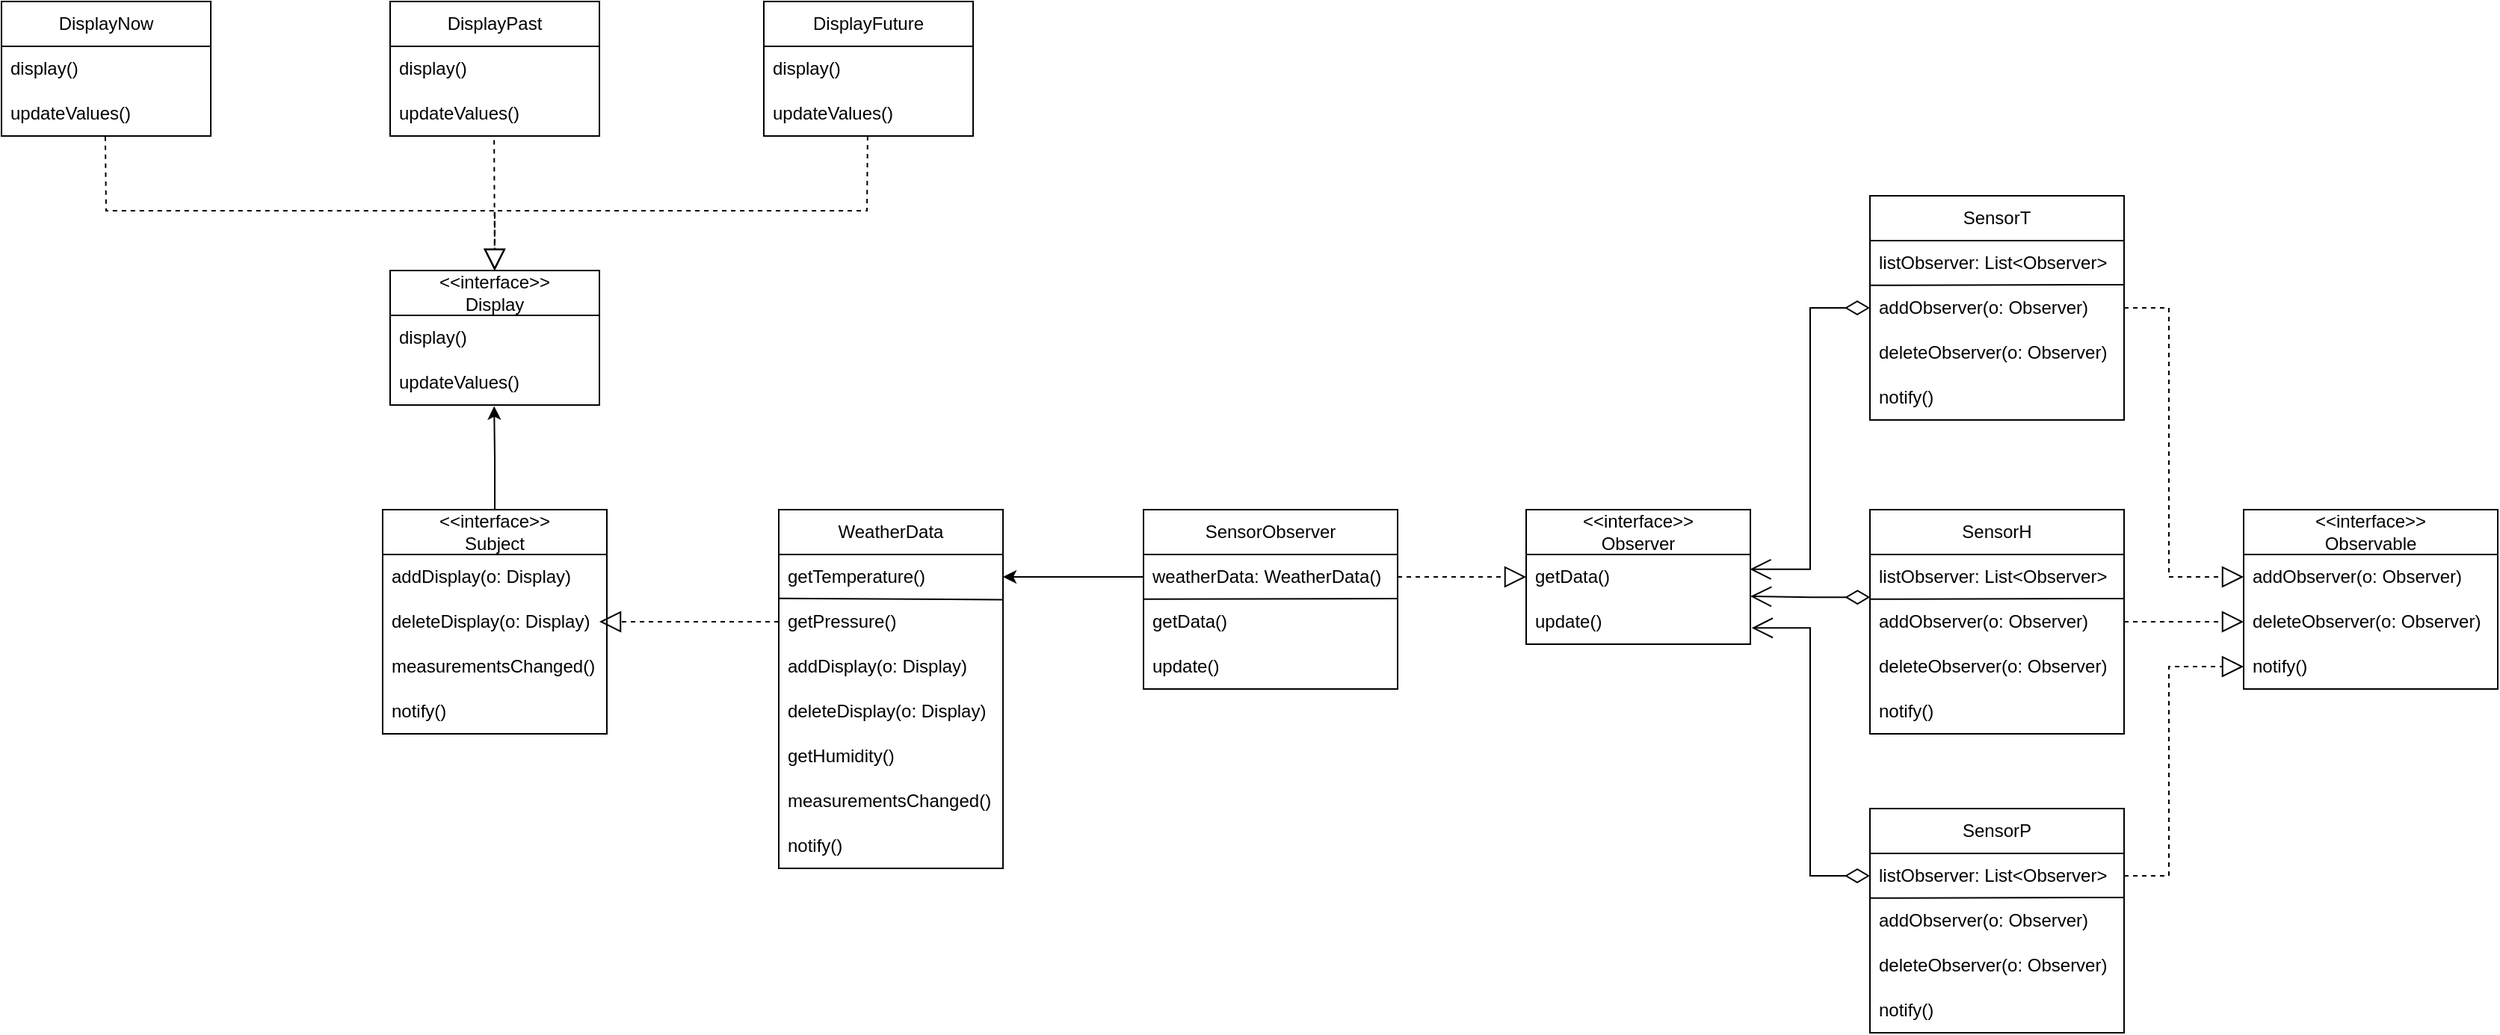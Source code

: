 <mxfile version="22.1.18" type="device">
  <diagram name="Страница — 1" id="X-mnkvhI3PEhivT1rgdz">
    <mxGraphModel dx="3287" dy="1111" grid="1" gridSize="10" guides="1" tooltips="1" connect="1" arrows="1" fold="1" page="1" pageScale="1" pageWidth="827" pageHeight="1169" math="0" shadow="0">
      <root>
        <mxCell id="0" />
        <mxCell id="1" parent="0" />
        <mxCell id="gRf1PPtXSJXSghkW0biE-1" value="&amp;lt;&amp;lt;interface&amp;gt;&amp;gt;&lt;br&gt;Display" style="swimlane;fontStyle=0;childLayout=stackLayout;horizontal=1;startSize=30;horizontalStack=0;resizeParent=1;resizeParentMax=0;resizeLast=0;collapsible=1;marginBottom=0;whiteSpace=wrap;html=1;" vertex="1" parent="1">
          <mxGeometry x="-260" y="220" width="140" height="90" as="geometry" />
        </mxCell>
        <mxCell id="gRf1PPtXSJXSghkW0biE-2" value="display()" style="text;strokeColor=none;fillColor=none;align=left;verticalAlign=middle;spacingLeft=4;spacingRight=4;overflow=hidden;points=[[0,0.5],[1,0.5]];portConstraint=eastwest;rotatable=0;whiteSpace=wrap;html=1;" vertex="1" parent="gRf1PPtXSJXSghkW0biE-1">
          <mxGeometry y="30" width="140" height="30" as="geometry" />
        </mxCell>
        <mxCell id="gRf1PPtXSJXSghkW0biE-3" value="updateValues()" style="text;strokeColor=none;fillColor=none;align=left;verticalAlign=middle;spacingLeft=4;spacingRight=4;overflow=hidden;points=[[0,0.5],[1,0.5]];portConstraint=eastwest;rotatable=0;whiteSpace=wrap;html=1;" vertex="1" parent="gRf1PPtXSJXSghkW0biE-1">
          <mxGeometry y="60" width="140" height="30" as="geometry" />
        </mxCell>
        <mxCell id="gRf1PPtXSJXSghkW0biE-5" value="DisplayNow" style="swimlane;fontStyle=0;childLayout=stackLayout;horizontal=1;startSize=30;horizontalStack=0;resizeParent=1;resizeParentMax=0;resizeLast=0;collapsible=1;marginBottom=0;whiteSpace=wrap;html=1;" vertex="1" parent="1">
          <mxGeometry x="-520" y="40" width="140" height="90" as="geometry" />
        </mxCell>
        <mxCell id="gRf1PPtXSJXSghkW0biE-6" value="display()" style="text;strokeColor=none;fillColor=none;align=left;verticalAlign=middle;spacingLeft=4;spacingRight=4;overflow=hidden;points=[[0,0.5],[1,0.5]];portConstraint=eastwest;rotatable=0;whiteSpace=wrap;html=1;" vertex="1" parent="gRf1PPtXSJXSghkW0biE-5">
          <mxGeometry y="30" width="140" height="30" as="geometry" />
        </mxCell>
        <mxCell id="gRf1PPtXSJXSghkW0biE-7" value="updateValues()" style="text;strokeColor=none;fillColor=none;align=left;verticalAlign=middle;spacingLeft=4;spacingRight=4;overflow=hidden;points=[[0,0.5],[1,0.5]];portConstraint=eastwest;rotatable=0;whiteSpace=wrap;html=1;" vertex="1" parent="gRf1PPtXSJXSghkW0biE-5">
          <mxGeometry y="60" width="140" height="30" as="geometry" />
        </mxCell>
        <mxCell id="gRf1PPtXSJXSghkW0biE-9" value="DisplayPast" style="swimlane;fontStyle=0;childLayout=stackLayout;horizontal=1;startSize=30;horizontalStack=0;resizeParent=1;resizeParentMax=0;resizeLast=0;collapsible=1;marginBottom=0;whiteSpace=wrap;html=1;" vertex="1" parent="1">
          <mxGeometry x="-260" y="40" width="140" height="90" as="geometry" />
        </mxCell>
        <mxCell id="gRf1PPtXSJXSghkW0biE-10" value="display()" style="text;strokeColor=none;fillColor=none;align=left;verticalAlign=middle;spacingLeft=4;spacingRight=4;overflow=hidden;points=[[0,0.5],[1,0.5]];portConstraint=eastwest;rotatable=0;whiteSpace=wrap;html=1;" vertex="1" parent="gRf1PPtXSJXSghkW0biE-9">
          <mxGeometry y="30" width="140" height="30" as="geometry" />
        </mxCell>
        <mxCell id="gRf1PPtXSJXSghkW0biE-11" value="updateValues()" style="text;strokeColor=none;fillColor=none;align=left;verticalAlign=middle;spacingLeft=4;spacingRight=4;overflow=hidden;points=[[0,0.5],[1,0.5]];portConstraint=eastwest;rotatable=0;whiteSpace=wrap;html=1;" vertex="1" parent="gRf1PPtXSJXSghkW0biE-9">
          <mxGeometry y="60" width="140" height="30" as="geometry" />
        </mxCell>
        <mxCell id="gRf1PPtXSJXSghkW0biE-12" value="DisplayFuture" style="swimlane;fontStyle=0;childLayout=stackLayout;horizontal=1;startSize=30;horizontalStack=0;resizeParent=1;resizeParentMax=0;resizeLast=0;collapsible=1;marginBottom=0;whiteSpace=wrap;html=1;" vertex="1" parent="1">
          <mxGeometry x="-10" y="40" width="140" height="90" as="geometry" />
        </mxCell>
        <mxCell id="gRf1PPtXSJXSghkW0biE-13" value="display()" style="text;strokeColor=none;fillColor=none;align=left;verticalAlign=middle;spacingLeft=4;spacingRight=4;overflow=hidden;points=[[0,0.5],[1,0.5]];portConstraint=eastwest;rotatable=0;whiteSpace=wrap;html=1;" vertex="1" parent="gRf1PPtXSJXSghkW0biE-12">
          <mxGeometry y="30" width="140" height="30" as="geometry" />
        </mxCell>
        <mxCell id="gRf1PPtXSJXSghkW0biE-14" value="updateValues()" style="text;strokeColor=none;fillColor=none;align=left;verticalAlign=middle;spacingLeft=4;spacingRight=4;overflow=hidden;points=[[0,0.5],[1,0.5]];portConstraint=eastwest;rotatable=0;whiteSpace=wrap;html=1;" vertex="1" parent="gRf1PPtXSJXSghkW0biE-12">
          <mxGeometry y="60" width="140" height="30" as="geometry" />
        </mxCell>
        <mxCell id="gRf1PPtXSJXSghkW0biE-15" value="WeatherData" style="swimlane;fontStyle=0;childLayout=stackLayout;horizontal=1;startSize=30;horizontalStack=0;resizeParent=1;resizeParentMax=0;resizeLast=0;collapsible=1;marginBottom=0;whiteSpace=wrap;html=1;" vertex="1" parent="1">
          <mxGeometry y="380" width="150" height="240" as="geometry" />
        </mxCell>
        <mxCell id="gRf1PPtXSJXSghkW0biE-16" value="getTemperature()" style="text;strokeColor=none;fillColor=none;align=left;verticalAlign=middle;spacingLeft=4;spacingRight=4;overflow=hidden;points=[[0,0.5],[1,0.5]];portConstraint=eastwest;rotatable=0;whiteSpace=wrap;html=1;" vertex="1" parent="gRf1PPtXSJXSghkW0biE-15">
          <mxGeometry y="30" width="150" height="30" as="geometry" />
        </mxCell>
        <mxCell id="gRf1PPtXSJXSghkW0biE-17" value="getPressure()" style="text;strokeColor=none;fillColor=none;align=left;verticalAlign=middle;spacingLeft=4;spacingRight=4;overflow=hidden;points=[[0,0.5],[1,0.5]];portConstraint=eastwest;rotatable=0;whiteSpace=wrap;html=1;" vertex="1" parent="gRf1PPtXSJXSghkW0biE-15">
          <mxGeometry y="60" width="150" height="30" as="geometry" />
        </mxCell>
        <mxCell id="gRf1PPtXSJXSghkW0biE-18" value="addDisplay(o: Display)" style="text;strokeColor=none;fillColor=none;align=left;verticalAlign=middle;spacingLeft=4;spacingRight=4;overflow=hidden;points=[[0,0.5],[1,0.5]];portConstraint=eastwest;rotatable=0;whiteSpace=wrap;html=1;" vertex="1" parent="gRf1PPtXSJXSghkW0biE-15">
          <mxGeometry y="90" width="150" height="30" as="geometry" />
        </mxCell>
        <mxCell id="gRf1PPtXSJXSghkW0biE-20" value="deleteDisplay(o: Display)" style="text;strokeColor=none;fillColor=none;align=left;verticalAlign=middle;spacingLeft=4;spacingRight=4;overflow=hidden;points=[[0,0.5],[1,0.5]];portConstraint=eastwest;rotatable=0;whiteSpace=wrap;html=1;" vertex="1" parent="gRf1PPtXSJXSghkW0biE-15">
          <mxGeometry y="120" width="150" height="30" as="geometry" />
        </mxCell>
        <mxCell id="gRf1PPtXSJXSghkW0biE-21" value="getHumidity()" style="text;strokeColor=none;fillColor=none;align=left;verticalAlign=middle;spacingLeft=4;spacingRight=4;overflow=hidden;points=[[0,0.5],[1,0.5]];portConstraint=eastwest;rotatable=0;whiteSpace=wrap;html=1;" vertex="1" parent="gRf1PPtXSJXSghkW0biE-15">
          <mxGeometry y="150" width="150" height="30" as="geometry" />
        </mxCell>
        <mxCell id="gRf1PPtXSJXSghkW0biE-22" value="measurementsChanged()" style="text;strokeColor=none;fillColor=none;align=left;verticalAlign=middle;spacingLeft=4;spacingRight=4;overflow=hidden;points=[[0,0.5],[1,0.5]];portConstraint=eastwest;rotatable=0;whiteSpace=wrap;html=1;" vertex="1" parent="gRf1PPtXSJXSghkW0biE-15">
          <mxGeometry y="180" width="150" height="30" as="geometry" />
        </mxCell>
        <mxCell id="gRf1PPtXSJXSghkW0biE-19" value="notify()" style="text;strokeColor=none;fillColor=none;align=left;verticalAlign=middle;spacingLeft=4;spacingRight=4;overflow=hidden;points=[[0,0.5],[1,0.5]];portConstraint=eastwest;rotatable=0;whiteSpace=wrap;html=1;" vertex="1" parent="gRf1PPtXSJXSghkW0biE-15">
          <mxGeometry y="210" width="150" height="30" as="geometry" />
        </mxCell>
        <mxCell id="gRf1PPtXSJXSghkW0biE-34" value="" style="endArrow=none;html=1;rounded=0;entryX=0.997;entryY=1.007;entryDx=0;entryDy=0;entryPerimeter=0;exitX=0.003;exitY=-0.019;exitDx=0;exitDy=0;exitPerimeter=0;" edge="1" parent="gRf1PPtXSJXSghkW0biE-15" source="gRf1PPtXSJXSghkW0biE-17" target="gRf1PPtXSJXSghkW0biE-16">
          <mxGeometry width="50" height="50" relative="1" as="geometry">
            <mxPoint x="50" y="90" as="sourcePoint" />
            <mxPoint x="100" y="40" as="targetPoint" />
            <Array as="points" />
          </mxGeometry>
        </mxCell>
        <mxCell id="gRf1PPtXSJXSghkW0biE-23" value="&amp;lt;&amp;lt;interface&amp;gt;&amp;gt;&lt;br&gt;Subject" style="swimlane;fontStyle=0;childLayout=stackLayout;horizontal=1;startSize=30;horizontalStack=0;resizeParent=1;resizeParentMax=0;resizeLast=0;collapsible=1;marginBottom=0;whiteSpace=wrap;html=1;" vertex="1" parent="1">
          <mxGeometry x="-265" y="380" width="150" height="150" as="geometry" />
        </mxCell>
        <mxCell id="gRf1PPtXSJXSghkW0biE-24" value="addDisplay(o: Display)" style="text;strokeColor=none;fillColor=none;align=left;verticalAlign=middle;spacingLeft=4;spacingRight=4;overflow=hidden;points=[[0,0.5],[1,0.5]];portConstraint=eastwest;rotatable=0;whiteSpace=wrap;html=1;" vertex="1" parent="gRf1PPtXSJXSghkW0biE-23">
          <mxGeometry y="30" width="150" height="30" as="geometry" />
        </mxCell>
        <mxCell id="gRf1PPtXSJXSghkW0biE-25" value="deleteDisplay(o: Display)" style="text;strokeColor=none;fillColor=none;align=left;verticalAlign=middle;spacingLeft=4;spacingRight=4;overflow=hidden;points=[[0,0.5],[1,0.5]];portConstraint=eastwest;rotatable=0;whiteSpace=wrap;html=1;" vertex="1" parent="gRf1PPtXSJXSghkW0biE-23">
          <mxGeometry y="60" width="150" height="30" as="geometry" />
        </mxCell>
        <mxCell id="gRf1PPtXSJXSghkW0biE-26" value="measurementsChanged()" style="text;strokeColor=none;fillColor=none;align=left;verticalAlign=middle;spacingLeft=4;spacingRight=4;overflow=hidden;points=[[0,0.5],[1,0.5]];portConstraint=eastwest;rotatable=0;whiteSpace=wrap;html=1;" vertex="1" parent="gRf1PPtXSJXSghkW0biE-23">
          <mxGeometry y="90" width="150" height="30" as="geometry" />
        </mxCell>
        <mxCell id="gRf1PPtXSJXSghkW0biE-27" value="notify()" style="text;strokeColor=none;fillColor=none;align=left;verticalAlign=middle;spacingLeft=4;spacingRight=4;overflow=hidden;points=[[0,0.5],[1,0.5]];portConstraint=eastwest;rotatable=0;whiteSpace=wrap;html=1;" vertex="1" parent="gRf1PPtXSJXSghkW0biE-23">
          <mxGeometry y="120" width="150" height="30" as="geometry" />
        </mxCell>
        <mxCell id="gRf1PPtXSJXSghkW0biE-28" value="SensorObserver" style="swimlane;fontStyle=0;childLayout=stackLayout;horizontal=1;startSize=30;horizontalStack=0;resizeParent=1;resizeParentMax=0;resizeLast=0;collapsible=1;marginBottom=0;whiteSpace=wrap;html=1;" vertex="1" parent="1">
          <mxGeometry x="244" y="380" width="170" height="120" as="geometry" />
        </mxCell>
        <mxCell id="gRf1PPtXSJXSghkW0biE-29" value="weatherData: WeatherData()" style="text;strokeColor=none;fillColor=none;align=left;verticalAlign=middle;spacingLeft=4;spacingRight=4;overflow=hidden;points=[[0,0.5],[1,0.5]];portConstraint=eastwest;rotatable=0;whiteSpace=wrap;html=1;" vertex="1" parent="gRf1PPtXSJXSghkW0biE-28">
          <mxGeometry y="30" width="170" height="30" as="geometry" />
        </mxCell>
        <mxCell id="gRf1PPtXSJXSghkW0biE-30" value="getData()" style="text;strokeColor=none;fillColor=none;align=left;verticalAlign=middle;spacingLeft=4;spacingRight=4;overflow=hidden;points=[[0,0.5],[1,0.5]];portConstraint=eastwest;rotatable=0;whiteSpace=wrap;html=1;" vertex="1" parent="gRf1PPtXSJXSghkW0biE-28">
          <mxGeometry y="60" width="170" height="30" as="geometry" />
        </mxCell>
        <mxCell id="gRf1PPtXSJXSghkW0biE-31" value="update()" style="text;strokeColor=none;fillColor=none;align=left;verticalAlign=middle;spacingLeft=4;spacingRight=4;overflow=hidden;points=[[0,0.5],[1,0.5]];portConstraint=eastwest;rotatable=0;whiteSpace=wrap;html=1;" vertex="1" parent="gRf1PPtXSJXSghkW0biE-28">
          <mxGeometry y="90" width="170" height="30" as="geometry" />
        </mxCell>
        <mxCell id="gRf1PPtXSJXSghkW0biE-33" value="" style="endArrow=none;html=1;rounded=0;entryX=0.999;entryY=-0.017;entryDx=0;entryDy=0;entryPerimeter=0;exitX=0.001;exitY=0.996;exitDx=0;exitDy=0;exitPerimeter=0;" edge="1" parent="gRf1PPtXSJXSghkW0biE-28" source="gRf1PPtXSJXSghkW0biE-29" target="gRf1PPtXSJXSghkW0biE-30">
          <mxGeometry width="50" height="50" relative="1" as="geometry">
            <mxPoint x="20" y="180" as="sourcePoint" />
            <mxPoint x="70" y="130" as="targetPoint" />
          </mxGeometry>
        </mxCell>
        <mxCell id="gRf1PPtXSJXSghkW0biE-35" value="&amp;lt;&amp;lt;interface&amp;gt;&amp;gt;&lt;br&gt;Observer" style="swimlane;fontStyle=0;childLayout=stackLayout;horizontal=1;startSize=30;horizontalStack=0;resizeParent=1;resizeParentMax=0;resizeLast=0;collapsible=1;marginBottom=0;whiteSpace=wrap;html=1;" vertex="1" parent="1">
          <mxGeometry x="500" y="380" width="150" height="90" as="geometry" />
        </mxCell>
        <mxCell id="gRf1PPtXSJXSghkW0biE-36" value="getData()" style="text;strokeColor=none;fillColor=none;align=left;verticalAlign=middle;spacingLeft=4;spacingRight=4;overflow=hidden;points=[[0,0.5],[1,0.5]];portConstraint=eastwest;rotatable=0;whiteSpace=wrap;html=1;" vertex="1" parent="gRf1PPtXSJXSghkW0biE-35">
          <mxGeometry y="30" width="150" height="30" as="geometry" />
        </mxCell>
        <mxCell id="gRf1PPtXSJXSghkW0biE-37" value="update()" style="text;strokeColor=none;fillColor=none;align=left;verticalAlign=middle;spacingLeft=4;spacingRight=4;overflow=hidden;points=[[0,0.5],[1,0.5]];portConstraint=eastwest;rotatable=0;whiteSpace=wrap;html=1;" vertex="1" parent="gRf1PPtXSJXSghkW0biE-35">
          <mxGeometry y="60" width="150" height="30" as="geometry" />
        </mxCell>
        <mxCell id="gRf1PPtXSJXSghkW0biE-40" value="SensorP" style="swimlane;fontStyle=0;childLayout=stackLayout;horizontal=1;startSize=30;horizontalStack=0;resizeParent=1;resizeParentMax=0;resizeLast=0;collapsible=1;marginBottom=0;whiteSpace=wrap;html=1;" vertex="1" parent="1">
          <mxGeometry x="730" y="580" width="170" height="150" as="geometry" />
        </mxCell>
        <mxCell id="gRf1PPtXSJXSghkW0biE-41" value="listObserver: List&amp;lt;Observer&amp;gt;" style="text;strokeColor=none;fillColor=none;align=left;verticalAlign=middle;spacingLeft=4;spacingRight=4;overflow=hidden;points=[[0,0.5],[1,0.5]];portConstraint=eastwest;rotatable=0;whiteSpace=wrap;html=1;" vertex="1" parent="gRf1PPtXSJXSghkW0biE-40">
          <mxGeometry y="30" width="170" height="30" as="geometry" />
        </mxCell>
        <mxCell id="gRf1PPtXSJXSghkW0biE-42" value="addObserver(o: Observer)" style="text;strokeColor=none;fillColor=none;align=left;verticalAlign=middle;spacingLeft=4;spacingRight=4;overflow=hidden;points=[[0,0.5],[1,0.5]];portConstraint=eastwest;rotatable=0;whiteSpace=wrap;html=1;" vertex="1" parent="gRf1PPtXSJXSghkW0biE-40">
          <mxGeometry y="60" width="170" height="30" as="geometry" />
        </mxCell>
        <mxCell id="gRf1PPtXSJXSghkW0biE-43" value="deleteObserver(o: Observer)" style="text;strokeColor=none;fillColor=none;align=left;verticalAlign=middle;spacingLeft=4;spacingRight=4;overflow=hidden;points=[[0,0.5],[1,0.5]];portConstraint=eastwest;rotatable=0;whiteSpace=wrap;html=1;" vertex="1" parent="gRf1PPtXSJXSghkW0biE-40">
          <mxGeometry y="90" width="170" height="30" as="geometry" />
        </mxCell>
        <mxCell id="gRf1PPtXSJXSghkW0biE-44" value="" style="endArrow=none;html=1;rounded=0;entryX=0.999;entryY=-0.017;entryDx=0;entryDy=0;entryPerimeter=0;exitX=0.001;exitY=0.996;exitDx=0;exitDy=0;exitPerimeter=0;" edge="1" parent="gRf1PPtXSJXSghkW0biE-40" source="gRf1PPtXSJXSghkW0biE-41" target="gRf1PPtXSJXSghkW0biE-42">
          <mxGeometry width="50" height="50" relative="1" as="geometry">
            <mxPoint x="20" y="180" as="sourcePoint" />
            <mxPoint x="70" y="130" as="targetPoint" />
          </mxGeometry>
        </mxCell>
        <mxCell id="gRf1PPtXSJXSghkW0biE-45" value="notify()" style="text;strokeColor=none;fillColor=none;align=left;verticalAlign=middle;spacingLeft=4;spacingRight=4;overflow=hidden;points=[[0,0.5],[1,0.5]];portConstraint=eastwest;rotatable=0;whiteSpace=wrap;html=1;" vertex="1" parent="gRf1PPtXSJXSghkW0biE-40">
          <mxGeometry y="120" width="170" height="30" as="geometry" />
        </mxCell>
        <mxCell id="gRf1PPtXSJXSghkW0biE-46" value="SensorH" style="swimlane;fontStyle=0;childLayout=stackLayout;horizontal=1;startSize=30;horizontalStack=0;resizeParent=1;resizeParentMax=0;resizeLast=0;collapsible=1;marginBottom=0;whiteSpace=wrap;html=1;" vertex="1" parent="1">
          <mxGeometry x="730" y="380" width="170" height="150" as="geometry" />
        </mxCell>
        <mxCell id="gRf1PPtXSJXSghkW0biE-47" value="listObserver: List&amp;lt;Observer&amp;gt;" style="text;strokeColor=none;fillColor=none;align=left;verticalAlign=middle;spacingLeft=4;spacingRight=4;overflow=hidden;points=[[0,0.5],[1,0.5]];portConstraint=eastwest;rotatable=0;whiteSpace=wrap;html=1;" vertex="1" parent="gRf1PPtXSJXSghkW0biE-46">
          <mxGeometry y="30" width="170" height="30" as="geometry" />
        </mxCell>
        <mxCell id="gRf1PPtXSJXSghkW0biE-48" value="addObserver(o: Observer)" style="text;strokeColor=none;fillColor=none;align=left;verticalAlign=middle;spacingLeft=4;spacingRight=4;overflow=hidden;points=[[0,0.5],[1,0.5]];portConstraint=eastwest;rotatable=0;whiteSpace=wrap;html=1;" vertex="1" parent="gRf1PPtXSJXSghkW0biE-46">
          <mxGeometry y="60" width="170" height="30" as="geometry" />
        </mxCell>
        <mxCell id="gRf1PPtXSJXSghkW0biE-49" value="deleteObserver(o: Observer)" style="text;strokeColor=none;fillColor=none;align=left;verticalAlign=middle;spacingLeft=4;spacingRight=4;overflow=hidden;points=[[0,0.5],[1,0.5]];portConstraint=eastwest;rotatable=0;whiteSpace=wrap;html=1;" vertex="1" parent="gRf1PPtXSJXSghkW0biE-46">
          <mxGeometry y="90" width="170" height="30" as="geometry" />
        </mxCell>
        <mxCell id="gRf1PPtXSJXSghkW0biE-50" value="" style="endArrow=none;html=1;rounded=0;entryX=0.999;entryY=-0.017;entryDx=0;entryDy=0;entryPerimeter=0;exitX=0.001;exitY=0.996;exitDx=0;exitDy=0;exitPerimeter=0;" edge="1" parent="gRf1PPtXSJXSghkW0biE-46" source="gRf1PPtXSJXSghkW0biE-47" target="gRf1PPtXSJXSghkW0biE-48">
          <mxGeometry width="50" height="50" relative="1" as="geometry">
            <mxPoint x="20" y="180" as="sourcePoint" />
            <mxPoint x="70" y="130" as="targetPoint" />
          </mxGeometry>
        </mxCell>
        <mxCell id="gRf1PPtXSJXSghkW0biE-51" value="notify()" style="text;strokeColor=none;fillColor=none;align=left;verticalAlign=middle;spacingLeft=4;spacingRight=4;overflow=hidden;points=[[0,0.5],[1,0.5]];portConstraint=eastwest;rotatable=0;whiteSpace=wrap;html=1;" vertex="1" parent="gRf1PPtXSJXSghkW0biE-46">
          <mxGeometry y="120" width="170" height="30" as="geometry" />
        </mxCell>
        <mxCell id="gRf1PPtXSJXSghkW0biE-52" value="SensorT" style="swimlane;fontStyle=0;childLayout=stackLayout;horizontal=1;startSize=30;horizontalStack=0;resizeParent=1;resizeParentMax=0;resizeLast=0;collapsible=1;marginBottom=0;whiteSpace=wrap;html=1;" vertex="1" parent="1">
          <mxGeometry x="730" y="170" width="170" height="150" as="geometry" />
        </mxCell>
        <mxCell id="gRf1PPtXSJXSghkW0biE-53" value="listObserver: List&amp;lt;Observer&amp;gt;" style="text;strokeColor=none;fillColor=none;align=left;verticalAlign=middle;spacingLeft=4;spacingRight=4;overflow=hidden;points=[[0,0.5],[1,0.5]];portConstraint=eastwest;rotatable=0;whiteSpace=wrap;html=1;" vertex="1" parent="gRf1PPtXSJXSghkW0biE-52">
          <mxGeometry y="30" width="170" height="30" as="geometry" />
        </mxCell>
        <mxCell id="gRf1PPtXSJXSghkW0biE-54" value="addObserver(o: Observer)" style="text;strokeColor=none;fillColor=none;align=left;verticalAlign=middle;spacingLeft=4;spacingRight=4;overflow=hidden;points=[[0,0.5],[1,0.5]];portConstraint=eastwest;rotatable=0;whiteSpace=wrap;html=1;" vertex="1" parent="gRf1PPtXSJXSghkW0biE-52">
          <mxGeometry y="60" width="170" height="30" as="geometry" />
        </mxCell>
        <mxCell id="gRf1PPtXSJXSghkW0biE-55" value="deleteObserver(o: Observer)" style="text;strokeColor=none;fillColor=none;align=left;verticalAlign=middle;spacingLeft=4;spacingRight=4;overflow=hidden;points=[[0,0.5],[1,0.5]];portConstraint=eastwest;rotatable=0;whiteSpace=wrap;html=1;" vertex="1" parent="gRf1PPtXSJXSghkW0biE-52">
          <mxGeometry y="90" width="170" height="30" as="geometry" />
        </mxCell>
        <mxCell id="gRf1PPtXSJXSghkW0biE-56" value="" style="endArrow=none;html=1;rounded=0;entryX=0.999;entryY=-0.017;entryDx=0;entryDy=0;entryPerimeter=0;exitX=0.001;exitY=0.996;exitDx=0;exitDy=0;exitPerimeter=0;" edge="1" parent="gRf1PPtXSJXSghkW0biE-52" source="gRf1PPtXSJXSghkW0biE-53" target="gRf1PPtXSJXSghkW0biE-54">
          <mxGeometry width="50" height="50" relative="1" as="geometry">
            <mxPoint x="20" y="180" as="sourcePoint" />
            <mxPoint x="70" y="130" as="targetPoint" />
          </mxGeometry>
        </mxCell>
        <mxCell id="gRf1PPtXSJXSghkW0biE-57" value="notify()" style="text;strokeColor=none;fillColor=none;align=left;verticalAlign=middle;spacingLeft=4;spacingRight=4;overflow=hidden;points=[[0,0.5],[1,0.5]];portConstraint=eastwest;rotatable=0;whiteSpace=wrap;html=1;" vertex="1" parent="gRf1PPtXSJXSghkW0biE-52">
          <mxGeometry y="120" width="170" height="30" as="geometry" />
        </mxCell>
        <mxCell id="gRf1PPtXSJXSghkW0biE-58" value="&amp;lt;&amp;lt;interface&amp;gt;&amp;gt;&lt;br&gt;Observable" style="swimlane;fontStyle=0;childLayout=stackLayout;horizontal=1;startSize=30;horizontalStack=0;resizeParent=1;resizeParentMax=0;resizeLast=0;collapsible=1;marginBottom=0;whiteSpace=wrap;html=1;" vertex="1" parent="1">
          <mxGeometry x="980" y="380" width="170" height="120" as="geometry" />
        </mxCell>
        <mxCell id="gRf1PPtXSJXSghkW0biE-61" value="addObserver(o: Observer)" style="text;strokeColor=none;fillColor=none;align=left;verticalAlign=middle;spacingLeft=4;spacingRight=4;overflow=hidden;points=[[0,0.5],[1,0.5]];portConstraint=eastwest;rotatable=0;whiteSpace=wrap;html=1;" vertex="1" parent="gRf1PPtXSJXSghkW0biE-58">
          <mxGeometry y="30" width="170" height="30" as="geometry" />
        </mxCell>
        <mxCell id="gRf1PPtXSJXSghkW0biE-63" value="deleteObserver(o: Observer)" style="text;strokeColor=none;fillColor=none;align=left;verticalAlign=middle;spacingLeft=4;spacingRight=4;overflow=hidden;points=[[0,0.5],[1,0.5]];portConstraint=eastwest;rotatable=0;whiteSpace=wrap;html=1;" vertex="1" parent="gRf1PPtXSJXSghkW0biE-58">
          <mxGeometry y="60" width="170" height="30" as="geometry" />
        </mxCell>
        <mxCell id="gRf1PPtXSJXSghkW0biE-64" value="notify()" style="text;strokeColor=none;fillColor=none;align=left;verticalAlign=middle;spacingLeft=4;spacingRight=4;overflow=hidden;points=[[0,0.5],[1,0.5]];portConstraint=eastwest;rotatable=0;whiteSpace=wrap;html=1;" vertex="1" parent="gRf1PPtXSJXSghkW0biE-58">
          <mxGeometry y="90" width="170" height="30" as="geometry" />
        </mxCell>
        <mxCell id="gRf1PPtXSJXSghkW0biE-68" value="" style="endArrow=block;dashed=1;endFill=0;endSize=12;html=1;rounded=0;exitX=0.497;exitY=1.091;exitDx=0;exitDy=0;exitPerimeter=0;entryX=0.5;entryY=0;entryDx=0;entryDy=0;" edge="1" parent="1" source="gRf1PPtXSJXSghkW0biE-11" target="gRf1PPtXSJXSghkW0biE-1">
          <mxGeometry width="160" relative="1" as="geometry">
            <mxPoint x="-150" y="170" as="sourcePoint" />
            <mxPoint x="10" y="170" as="targetPoint" />
          </mxGeometry>
        </mxCell>
        <mxCell id="gRf1PPtXSJXSghkW0biE-69" value="" style="endArrow=block;dashed=1;endFill=0;endSize=12;html=1;rounded=0;entryX=0.5;entryY=0;entryDx=0;entryDy=0;exitX=0.496;exitY=1.013;exitDx=0;exitDy=0;exitPerimeter=0;" edge="1" parent="1" source="gRf1PPtXSJXSghkW0biE-7">
          <mxGeometry width="160" relative="1" as="geometry">
            <mxPoint x="-280" y="150" as="sourcePoint" />
            <mxPoint x="-190.21" y="220" as="targetPoint" />
            <Array as="points">
              <mxPoint x="-450" y="180" />
              <mxPoint x="-190" y="180" />
            </Array>
          </mxGeometry>
        </mxCell>
        <mxCell id="gRf1PPtXSJXSghkW0biE-70" value="" style="endArrow=block;dashed=1;endFill=0;endSize=12;html=1;rounded=0;exitX=0.496;exitY=0.999;exitDx=0;exitDy=0;exitPerimeter=0;" edge="1" parent="1" source="gRf1PPtXSJXSghkW0biE-14">
          <mxGeometry width="160" relative="1" as="geometry">
            <mxPoint x="-170" y="153" as="sourcePoint" />
            <mxPoint x="-190" y="220" as="targetPoint" />
            <Array as="points">
              <mxPoint x="59" y="180" />
              <mxPoint x="-190" y="180" />
            </Array>
          </mxGeometry>
        </mxCell>
        <mxCell id="gRf1PPtXSJXSghkW0biE-71" style="edgeStyle=orthogonalEdgeStyle;rounded=0;orthogonalLoop=1;jettySize=auto;html=1;entryX=0.497;entryY=1.026;entryDx=0;entryDy=0;entryPerimeter=0;" edge="1" parent="1" source="gRf1PPtXSJXSghkW0biE-23" target="gRf1PPtXSJXSghkW0biE-3">
          <mxGeometry relative="1" as="geometry" />
        </mxCell>
        <mxCell id="gRf1PPtXSJXSghkW0biE-72" value="" style="endArrow=block;dashed=1;endFill=0;endSize=12;html=1;rounded=0;exitX=0;exitY=0.5;exitDx=0;exitDy=0;" edge="1" parent="1" source="gRf1PPtXSJXSghkW0biE-17">
          <mxGeometry width="160" relative="1" as="geometry">
            <mxPoint x="-410" y="411.5" as="sourcePoint" />
            <mxPoint x="-120" y="455" as="targetPoint" />
          </mxGeometry>
        </mxCell>
        <mxCell id="gRf1PPtXSJXSghkW0biE-73" style="edgeStyle=orthogonalEdgeStyle;rounded=0;orthogonalLoop=1;jettySize=auto;html=1;entryX=1;entryY=0.5;entryDx=0;entryDy=0;exitX=0;exitY=0.5;exitDx=0;exitDy=0;" edge="1" parent="1" source="gRf1PPtXSJXSghkW0biE-29" target="gRf1PPtXSJXSghkW0biE-16">
          <mxGeometry relative="1" as="geometry">
            <mxPoint x="-620" y="440" as="targetPoint" />
          </mxGeometry>
        </mxCell>
        <mxCell id="gRf1PPtXSJXSghkW0biE-74" value="" style="endArrow=block;dashed=1;endFill=0;endSize=12;html=1;rounded=0;entryX=0;entryY=0.5;entryDx=0;entryDy=0;exitX=1;exitY=0.5;exitDx=0;exitDy=0;" edge="1" parent="1" source="gRf1PPtXSJXSghkW0biE-29" target="gRf1PPtXSJXSghkW0biE-36">
          <mxGeometry width="160" relative="1" as="geometry">
            <mxPoint x="720" y="390" as="sourcePoint" />
            <mxPoint x="-785" y="310" as="targetPoint" />
          </mxGeometry>
        </mxCell>
        <mxCell id="gRf1PPtXSJXSghkW0biE-75" value="" style="endArrow=open;html=1;endSize=12;startArrow=diamondThin;startSize=14;startFill=0;edgeStyle=orthogonalEdgeStyle;align=left;verticalAlign=bottom;rounded=0;exitX=0.001;exitY=0.953;exitDx=0;exitDy=0;exitPerimeter=0;" edge="1" parent="1" source="gRf1PPtXSJXSghkW0biE-47">
          <mxGeometry x="-1" y="3" relative="1" as="geometry">
            <mxPoint x="710" y="390" as="sourcePoint" />
            <mxPoint x="650" y="438" as="targetPoint" />
            <Array as="points" />
          </mxGeometry>
        </mxCell>
        <mxCell id="gRf1PPtXSJXSghkW0biE-77" value="" style="endArrow=open;html=1;endSize=12;startArrow=diamondThin;startSize=14;startFill=0;edgeStyle=orthogonalEdgeStyle;align=left;verticalAlign=bottom;rounded=0;entryX=1.006;entryY=0.638;entryDx=0;entryDy=0;exitX=0;exitY=0.5;exitDx=0;exitDy=0;entryPerimeter=0;" edge="1" parent="1" source="gRf1PPtXSJXSghkW0biE-41" target="gRf1PPtXSJXSghkW0biE-37">
          <mxGeometry x="-1" y="3" relative="1" as="geometry">
            <mxPoint x="730" y="480" as="sourcePoint" />
            <mxPoint x="650" y="480" as="targetPoint" />
          </mxGeometry>
        </mxCell>
        <mxCell id="gRf1PPtXSJXSghkW0biE-78" value="" style="endArrow=open;html=1;endSize=12;startArrow=diamondThin;startSize=14;startFill=0;edgeStyle=orthogonalEdgeStyle;align=left;verticalAlign=bottom;rounded=0;exitX=0;exitY=0.5;exitDx=0;exitDy=0;entryX=0.998;entryY=0.33;entryDx=0;entryDy=0;entryPerimeter=0;" edge="1" parent="1" source="gRf1PPtXSJXSghkW0biE-54" target="gRf1PPtXSJXSghkW0biE-36">
          <mxGeometry x="-1" y="3" relative="1" as="geometry">
            <mxPoint x="750" y="445" as="sourcePoint" />
            <mxPoint x="650" y="430" as="targetPoint" />
            <Array as="points">
              <mxPoint x="690" y="245" />
              <mxPoint x="690" y="420" />
            </Array>
          </mxGeometry>
        </mxCell>
        <mxCell id="gRf1PPtXSJXSghkW0biE-79" value="" style="endArrow=block;dashed=1;endFill=0;endSize=12;html=1;rounded=0;exitX=1;exitY=0.5;exitDx=0;exitDy=0;entryX=0;entryY=0.5;entryDx=0;entryDy=0;" edge="1" parent="1" source="gRf1PPtXSJXSghkW0biE-54" target="gRf1PPtXSJXSghkW0biE-61">
          <mxGeometry width="160" relative="1" as="geometry">
            <mxPoint x="1120" y="300" as="sourcePoint" />
            <mxPoint x="1000" y="300" as="targetPoint" />
            <Array as="points">
              <mxPoint x="930" y="245" />
              <mxPoint x="930" y="425" />
            </Array>
          </mxGeometry>
        </mxCell>
        <mxCell id="gRf1PPtXSJXSghkW0biE-80" value="" style="endArrow=block;dashed=1;endFill=0;endSize=12;html=1;rounded=0;exitX=1;exitY=0.5;exitDx=0;exitDy=0;entryX=0;entryY=0.5;entryDx=0;entryDy=0;" edge="1" parent="1" source="gRf1PPtXSJXSghkW0biE-48" target="gRf1PPtXSJXSghkW0biE-63">
          <mxGeometry width="160" relative="1" as="geometry">
            <mxPoint x="910" y="255" as="sourcePoint" />
            <mxPoint x="990" y="435" as="targetPoint" />
            <Array as="points" />
          </mxGeometry>
        </mxCell>
        <mxCell id="gRf1PPtXSJXSghkW0biE-81" value="" style="endArrow=block;dashed=1;endFill=0;endSize=12;html=1;rounded=0;exitX=1;exitY=0.5;exitDx=0;exitDy=0;entryX=0;entryY=0.5;entryDx=0;entryDy=0;" edge="1" parent="1" source="gRf1PPtXSJXSghkW0biE-41" target="gRf1PPtXSJXSghkW0biE-64">
          <mxGeometry width="160" relative="1" as="geometry">
            <mxPoint x="910" y="465" as="sourcePoint" />
            <mxPoint x="990" y="465" as="targetPoint" />
            <Array as="points">
              <mxPoint x="930" y="625" />
              <mxPoint x="930" y="485" />
            </Array>
          </mxGeometry>
        </mxCell>
      </root>
    </mxGraphModel>
  </diagram>
</mxfile>
